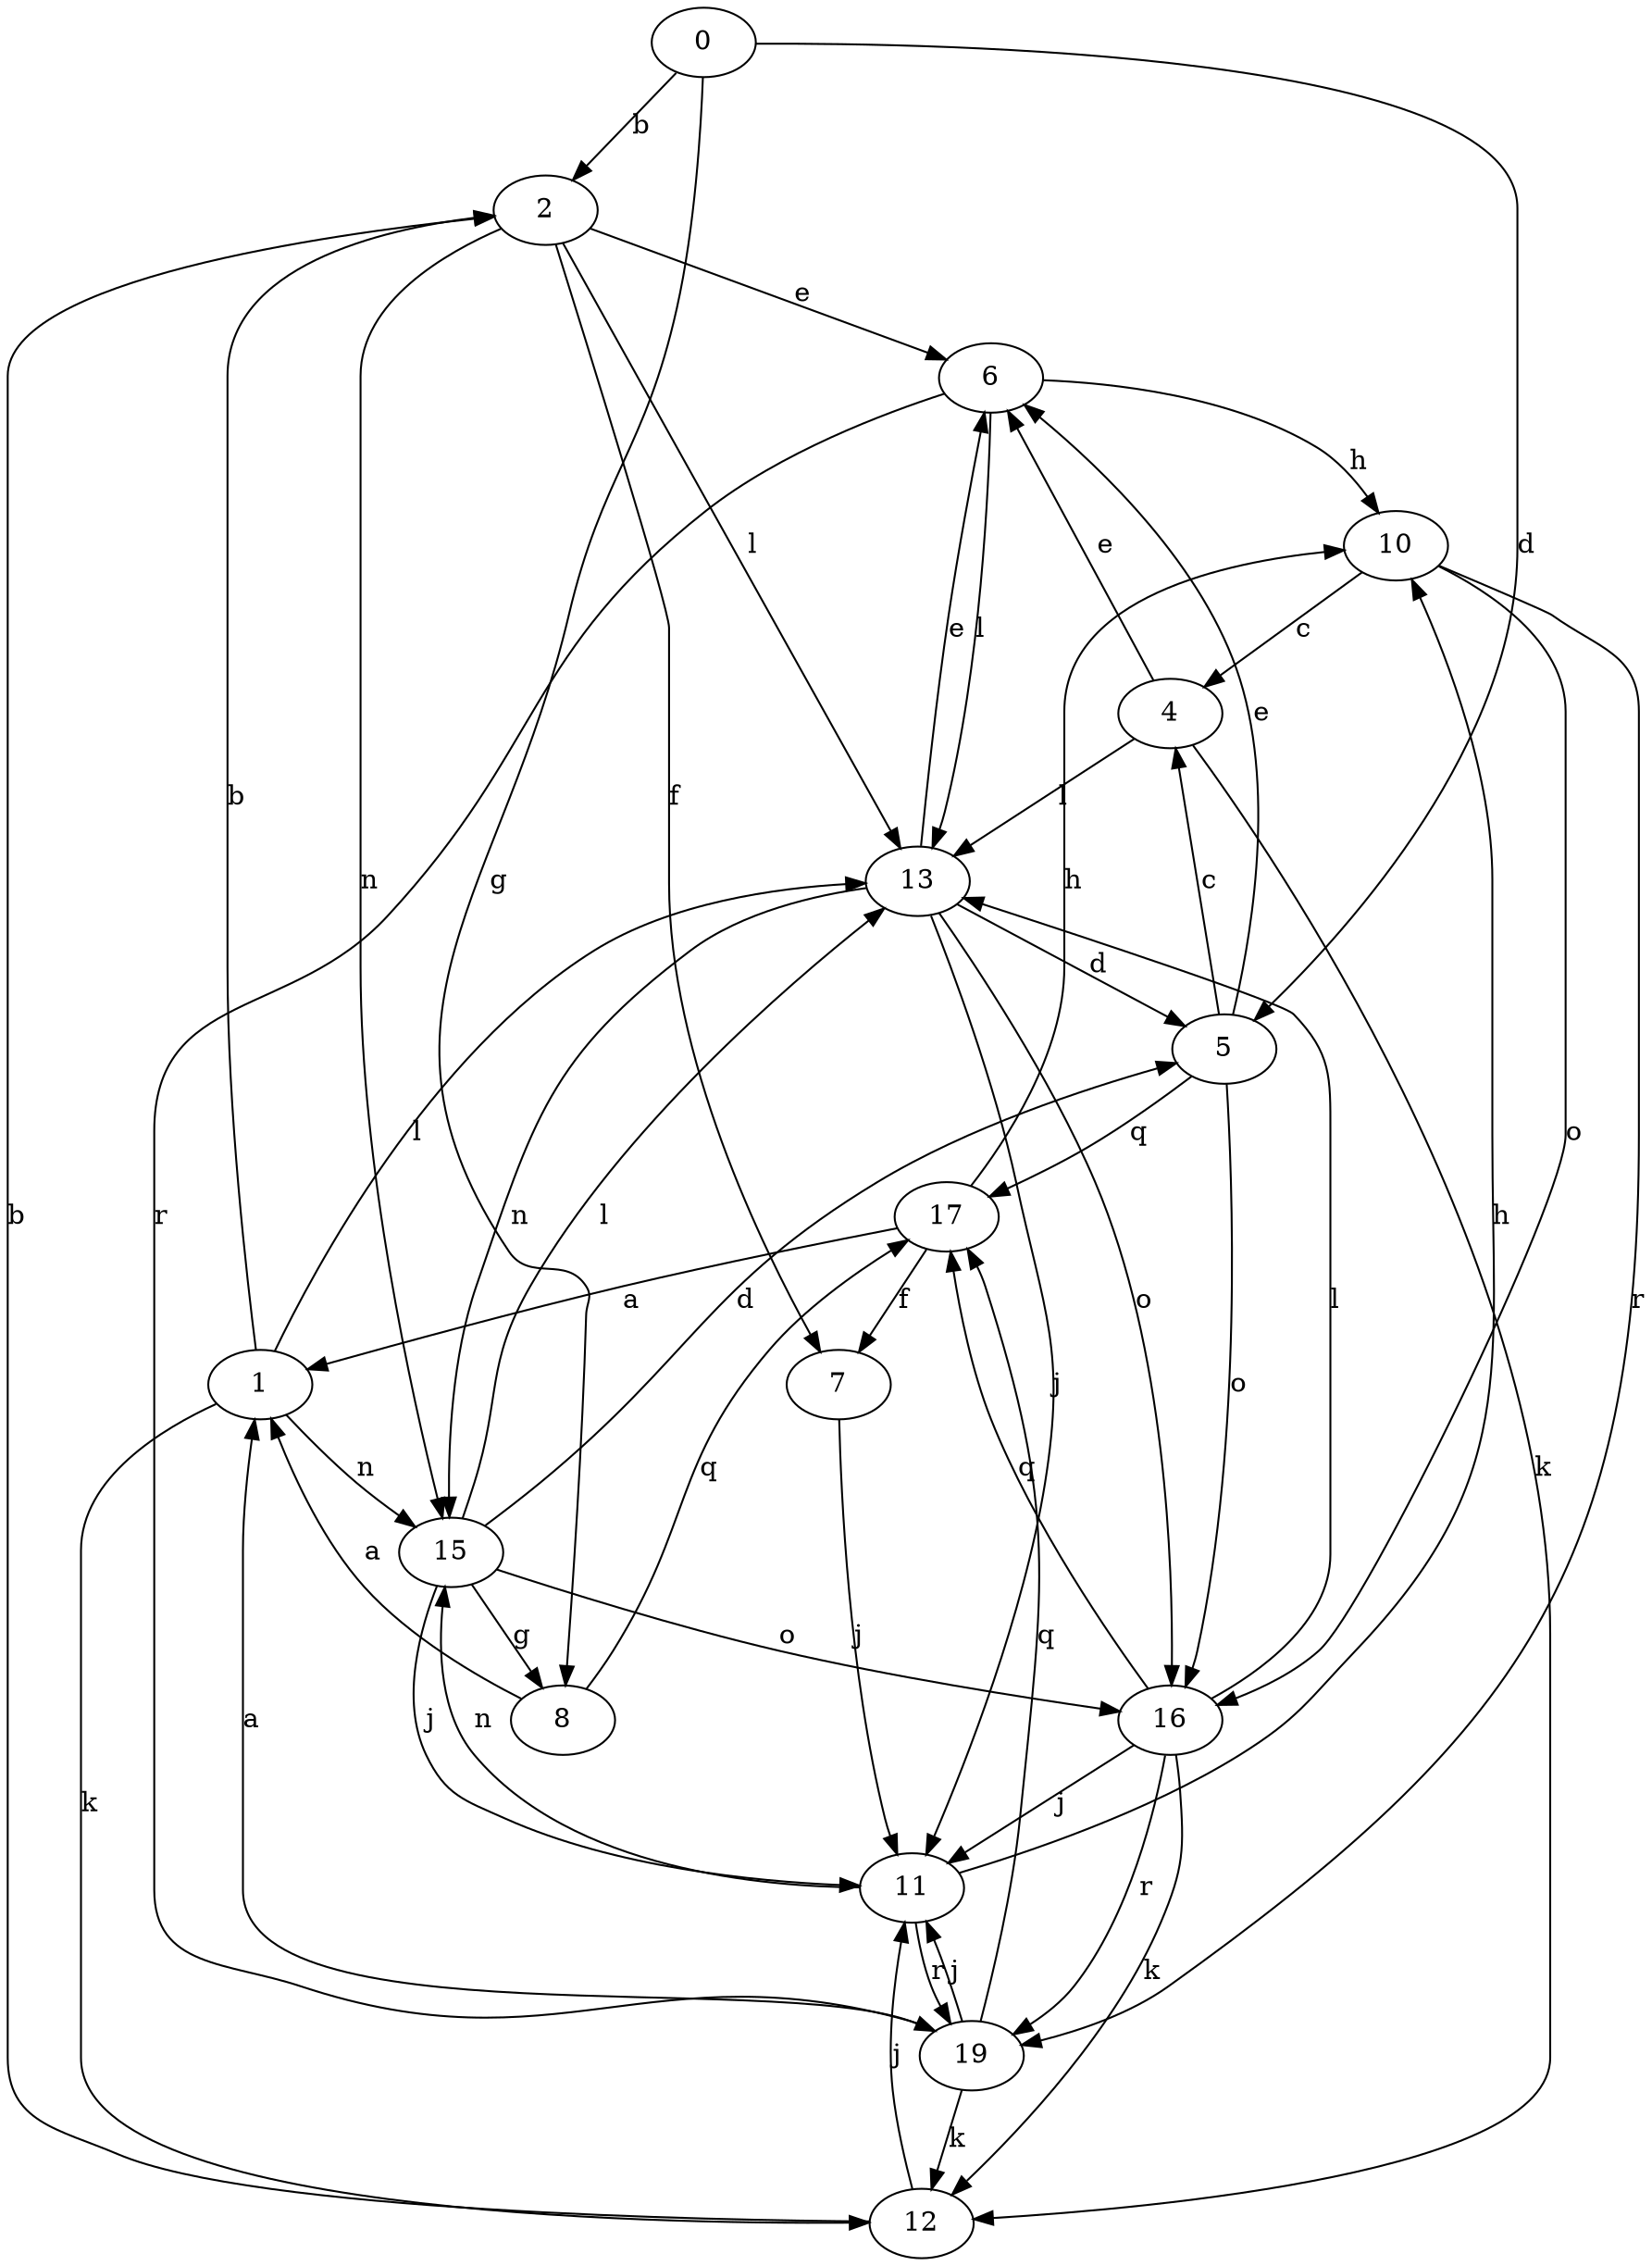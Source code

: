 strict digraph  {
0;
1;
2;
4;
5;
6;
7;
8;
10;
11;
12;
13;
15;
16;
17;
19;
0 -> 2  [label=b];
0 -> 5  [label=d];
0 -> 8  [label=g];
1 -> 2  [label=b];
1 -> 12  [label=k];
1 -> 13  [label=l];
1 -> 15  [label=n];
2 -> 6  [label=e];
2 -> 7  [label=f];
2 -> 13  [label=l];
2 -> 15  [label=n];
4 -> 6  [label=e];
4 -> 12  [label=k];
4 -> 13  [label=l];
5 -> 4  [label=c];
5 -> 6  [label=e];
5 -> 16  [label=o];
5 -> 17  [label=q];
6 -> 10  [label=h];
6 -> 13  [label=l];
6 -> 19  [label=r];
7 -> 11  [label=j];
8 -> 1  [label=a];
8 -> 17  [label=q];
10 -> 4  [label=c];
10 -> 16  [label=o];
10 -> 19  [label=r];
11 -> 10  [label=h];
11 -> 15  [label=n];
11 -> 19  [label=r];
12 -> 2  [label=b];
12 -> 11  [label=j];
13 -> 5  [label=d];
13 -> 6  [label=e];
13 -> 11  [label=j];
13 -> 15  [label=n];
13 -> 16  [label=o];
15 -> 5  [label=d];
15 -> 8  [label=g];
15 -> 11  [label=j];
15 -> 13  [label=l];
15 -> 16  [label=o];
16 -> 11  [label=j];
16 -> 12  [label=k];
16 -> 13  [label=l];
16 -> 17  [label=q];
16 -> 19  [label=r];
17 -> 1  [label=a];
17 -> 7  [label=f];
17 -> 10  [label=h];
19 -> 1  [label=a];
19 -> 11  [label=j];
19 -> 12  [label=k];
19 -> 17  [label=q];
}
